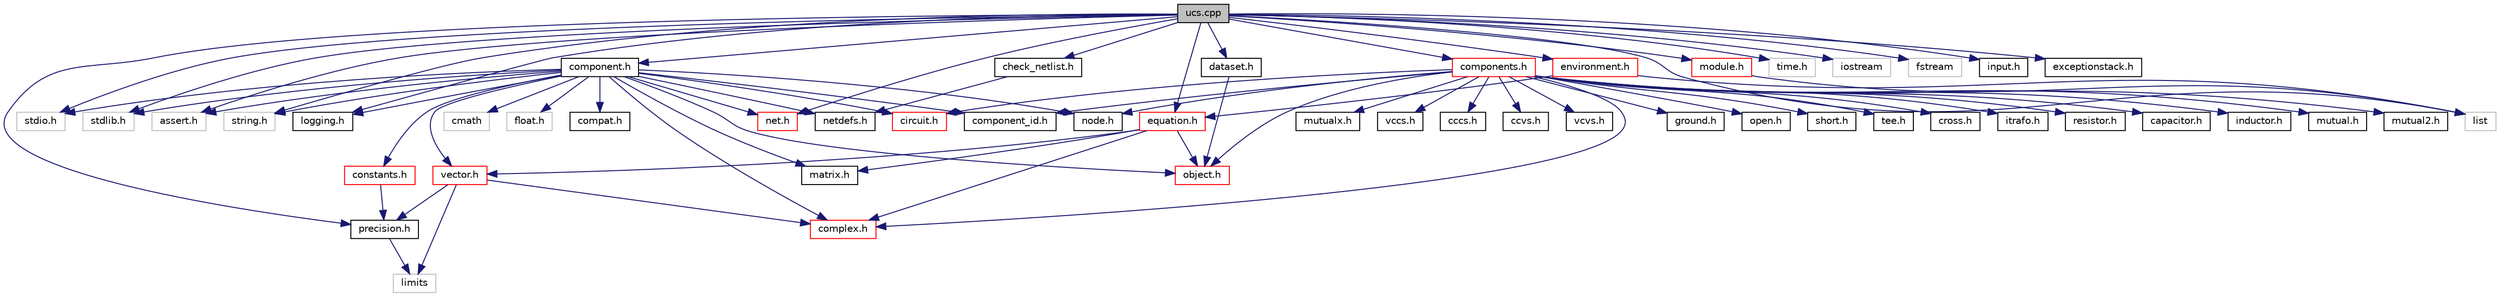 digraph G
{
  edge [fontname="Helvetica",fontsize="10",labelfontname="Helvetica",labelfontsize="10"];
  node [fontname="Helvetica",fontsize="10",shape=record];
  Node1 [label="ucs.cpp",height=0.2,width=0.4,color="black", fillcolor="grey75", style="filled" fontcolor="black"];
  Node1 -> Node2 [color="midnightblue",fontsize="10",style="solid",fontname="Helvetica"];
  Node2 [label="stdio.h",height=0.2,width=0.4,color="grey75", fillcolor="white", style="filled"];
  Node1 -> Node3 [color="midnightblue",fontsize="10",style="solid",fontname="Helvetica"];
  Node3 [label="stdlib.h",height=0.2,width=0.4,color="grey75", fillcolor="white", style="filled"];
  Node1 -> Node4 [color="midnightblue",fontsize="10",style="solid",fontname="Helvetica"];
  Node4 [label="assert.h",height=0.2,width=0.4,color="grey75", fillcolor="white", style="filled"];
  Node1 -> Node5 [color="midnightblue",fontsize="10",style="solid",fontname="Helvetica"];
  Node5 [label="string.h",height=0.2,width=0.4,color="grey75", fillcolor="white", style="filled"];
  Node1 -> Node6 [color="midnightblue",fontsize="10",style="solid",fontname="Helvetica"];
  Node6 [label="time.h",height=0.2,width=0.4,color="grey75", fillcolor="white", style="filled"];
  Node1 -> Node7 [color="midnightblue",fontsize="10",style="solid",fontname="Helvetica"];
  Node7 [label="list",height=0.2,width=0.4,color="grey75", fillcolor="white", style="filled"];
  Node1 -> Node8 [color="midnightblue",fontsize="10",style="solid",fontname="Helvetica"];
  Node8 [label="iostream",height=0.2,width=0.4,color="grey75", fillcolor="white", style="filled"];
  Node1 -> Node9 [color="midnightblue",fontsize="10",style="solid",fontname="Helvetica"];
  Node9 [label="fstream",height=0.2,width=0.4,color="grey75", fillcolor="white", style="filled"];
  Node1 -> Node10 [color="midnightblue",fontsize="10",style="solid",fontname="Helvetica"];
  Node10 [label="logging.h",height=0.2,width=0.4,color="black", fillcolor="white", style="filled",URL="$logging_8h.html"];
  Node1 -> Node11 [color="midnightblue",fontsize="10",style="solid",fontname="Helvetica"];
  Node11 [label="precision.h",height=0.2,width=0.4,color="black", fillcolor="white", style="filled",URL="$precision_8h.html"];
  Node11 -> Node12 [color="midnightblue",fontsize="10",style="solid",fontname="Helvetica"];
  Node12 [label="limits",height=0.2,width=0.4,color="grey75", fillcolor="white", style="filled"];
  Node1 -> Node13 [color="midnightblue",fontsize="10",style="solid",fontname="Helvetica"];
  Node13 [label="component.h",height=0.2,width=0.4,color="black", fillcolor="white", style="filled",URL="$component_8h.html"];
  Node13 -> Node2 [color="midnightblue",fontsize="10",style="solid",fontname="Helvetica"];
  Node13 -> Node3 [color="midnightblue",fontsize="10",style="solid",fontname="Helvetica"];
  Node13 -> Node5 [color="midnightblue",fontsize="10",style="solid",fontname="Helvetica"];
  Node13 -> Node4 [color="midnightblue",fontsize="10",style="solid",fontname="Helvetica"];
  Node13 -> Node14 [color="midnightblue",fontsize="10",style="solid",fontname="Helvetica"];
  Node14 [label="cmath",height=0.2,width=0.4,color="grey75", fillcolor="white", style="filled"];
  Node13 -> Node15 [color="midnightblue",fontsize="10",style="solid",fontname="Helvetica"];
  Node15 [label="float.h",height=0.2,width=0.4,color="grey75", fillcolor="white", style="filled"];
  Node13 -> Node16 [color="midnightblue",fontsize="10",style="solid",fontname="Helvetica"];
  Node16 [label="compat.h",height=0.2,width=0.4,color="black", fillcolor="white", style="filled",URL="$compat_8h.html"];
  Node13 -> Node10 [color="midnightblue",fontsize="10",style="solid",fontname="Helvetica"];
  Node13 -> Node17 [color="midnightblue",fontsize="10",style="solid",fontname="Helvetica"];
  Node17 [label="complex.h",height=0.2,width=0.4,color="red", fillcolor="white", style="filled",URL="$complex_8h.html"];
  Node13 -> Node18 [color="midnightblue",fontsize="10",style="solid",fontname="Helvetica"];
  Node18 [label="object.h",height=0.2,width=0.4,color="red", fillcolor="white", style="filled",URL="$object_8h.html"];
  Node13 -> Node19 [color="midnightblue",fontsize="10",style="solid",fontname="Helvetica"];
  Node19 [label="vector.h",height=0.2,width=0.4,color="red", fillcolor="white", style="filled",URL="$vector_8h.html"];
  Node19 -> Node12 [color="midnightblue",fontsize="10",style="solid",fontname="Helvetica"];
  Node19 -> Node11 [color="midnightblue",fontsize="10",style="solid",fontname="Helvetica"];
  Node19 -> Node17 [color="midnightblue",fontsize="10",style="solid",fontname="Helvetica"];
  Node13 -> Node20 [color="midnightblue",fontsize="10",style="solid",fontname="Helvetica"];
  Node20 [label="matrix.h",height=0.2,width=0.4,color="black", fillcolor="white", style="filled",URL="$matrix_8h.html",tooltip="Dense matrix class header file."];
  Node13 -> Node21 [color="midnightblue",fontsize="10",style="solid",fontname="Helvetica"];
  Node21 [label="node.h",height=0.2,width=0.4,color="black", fillcolor="white", style="filled",URL="$node_8h.html"];
  Node13 -> Node22 [color="midnightblue",fontsize="10",style="solid",fontname="Helvetica"];
  Node22 [label="net.h",height=0.2,width=0.4,color="red", fillcolor="white", style="filled",URL="$net_8h.html"];
  Node13 -> Node23 [color="midnightblue",fontsize="10",style="solid",fontname="Helvetica"];
  Node23 [label="circuit.h",height=0.2,width=0.4,color="red", fillcolor="white", style="filled",URL="$circuit_8h.html",tooltip="The circuit class header file."];
  Node13 -> Node24 [color="midnightblue",fontsize="10",style="solid",fontname="Helvetica"];
  Node24 [label="component_id.h",height=0.2,width=0.4,color="black", fillcolor="white", style="filled",URL="$component__id_8h.html"];
  Node13 -> Node25 [color="midnightblue",fontsize="10",style="solid",fontname="Helvetica"];
  Node25 [label="constants.h",height=0.2,width=0.4,color="red", fillcolor="white", style="filled",URL="$constants_8h.html",tooltip="Global physical constants header file."];
  Node25 -> Node11 [color="midnightblue",fontsize="10",style="solid",fontname="Helvetica"];
  Node13 -> Node26 [color="midnightblue",fontsize="10",style="solid",fontname="Helvetica"];
  Node26 [label="netdefs.h",height=0.2,width=0.4,color="black", fillcolor="white", style="filled",URL="$netdefs_8h.html"];
  Node1 -> Node27 [color="midnightblue",fontsize="10",style="solid",fontname="Helvetica"];
  Node27 [label="components.h",height=0.2,width=0.4,color="red", fillcolor="white", style="filled",URL="$components_8h.html"];
  Node27 -> Node17 [color="midnightblue",fontsize="10",style="solid",fontname="Helvetica"];
  Node27 -> Node18 [color="midnightblue",fontsize="10",style="solid",fontname="Helvetica"];
  Node27 -> Node21 [color="midnightblue",fontsize="10",style="solid",fontname="Helvetica"];
  Node27 -> Node23 [color="midnightblue",fontsize="10",style="solid",fontname="Helvetica"];
  Node27 -> Node24 [color="midnightblue",fontsize="10",style="solid",fontname="Helvetica"];
  Node27 -> Node28 [color="midnightblue",fontsize="10",style="solid",fontname="Helvetica"];
  Node28 [label="ground.h",height=0.2,width=0.4,color="black", fillcolor="white", style="filled",URL="$ground_8h.html"];
  Node27 -> Node29 [color="midnightblue",fontsize="10",style="solid",fontname="Helvetica"];
  Node29 [label="open.h",height=0.2,width=0.4,color="black", fillcolor="white", style="filled",URL="$open_8h.html"];
  Node27 -> Node30 [color="midnightblue",fontsize="10",style="solid",fontname="Helvetica"];
  Node30 [label="short.h",height=0.2,width=0.4,color="black", fillcolor="white", style="filled",URL="$short_8h.html"];
  Node27 -> Node31 [color="midnightblue",fontsize="10",style="solid",fontname="Helvetica"];
  Node31 [label="tee.h",height=0.2,width=0.4,color="black", fillcolor="white", style="filled",URL="$tee_8h.html"];
  Node27 -> Node32 [color="midnightblue",fontsize="10",style="solid",fontname="Helvetica"];
  Node32 [label="cross.h",height=0.2,width=0.4,color="black", fillcolor="white", style="filled",URL="$cross_8h.html"];
  Node27 -> Node33 [color="midnightblue",fontsize="10",style="solid",fontname="Helvetica"];
  Node33 [label="itrafo.h",height=0.2,width=0.4,color="black", fillcolor="white", style="filled",URL="$itrafo_8h.html"];
  Node27 -> Node34 [color="midnightblue",fontsize="10",style="solid",fontname="Helvetica"];
  Node34 [label="resistor.h",height=0.2,width=0.4,color="black", fillcolor="white", style="filled",URL="$resistor_8h.html"];
  Node27 -> Node35 [color="midnightblue",fontsize="10",style="solid",fontname="Helvetica"];
  Node35 [label="capacitor.h",height=0.2,width=0.4,color="black", fillcolor="white", style="filled",URL="$capacitor_8h.html"];
  Node27 -> Node36 [color="midnightblue",fontsize="10",style="solid",fontname="Helvetica"];
  Node36 [label="inductor.h",height=0.2,width=0.4,color="black", fillcolor="white", style="filled",URL="$inductor_8h.html"];
  Node27 -> Node37 [color="midnightblue",fontsize="10",style="solid",fontname="Helvetica"];
  Node37 [label="mutual.h",height=0.2,width=0.4,color="black", fillcolor="white", style="filled",URL="$mutual_8h.html"];
  Node27 -> Node38 [color="midnightblue",fontsize="10",style="solid",fontname="Helvetica"];
  Node38 [label="mutual2.h",height=0.2,width=0.4,color="black", fillcolor="white", style="filled",URL="$mutual2_8h.html"];
  Node27 -> Node39 [color="midnightblue",fontsize="10",style="solid",fontname="Helvetica"];
  Node39 [label="mutualx.h",height=0.2,width=0.4,color="black", fillcolor="white", style="filled",URL="$mutualx_8h.html"];
  Node27 -> Node40 [color="midnightblue",fontsize="10",style="solid",fontname="Helvetica"];
  Node40 [label="vccs.h",height=0.2,width=0.4,color="black", fillcolor="white", style="filled",URL="$vccs_8h.html"];
  Node27 -> Node41 [color="midnightblue",fontsize="10",style="solid",fontname="Helvetica"];
  Node41 [label="cccs.h",height=0.2,width=0.4,color="black", fillcolor="white", style="filled",URL="$cccs_8h.html"];
  Node27 -> Node42 [color="midnightblue",fontsize="10",style="solid",fontname="Helvetica"];
  Node42 [label="ccvs.h",height=0.2,width=0.4,color="black", fillcolor="white", style="filled",URL="$ccvs_8h.html"];
  Node27 -> Node43 [color="midnightblue",fontsize="10",style="solid",fontname="Helvetica"];
  Node43 [label="vcvs.h",height=0.2,width=0.4,color="black", fillcolor="white", style="filled",URL="$vcvs_8h.html"];
  Node1 -> Node22 [color="midnightblue",fontsize="10",style="solid",fontname="Helvetica"];
  Node1 -> Node44 [color="midnightblue",fontsize="10",style="solid",fontname="Helvetica"];
  Node44 [label="input.h",height=0.2,width=0.4,color="black", fillcolor="white", style="filled",URL="$input_8h.html"];
  Node1 -> Node45 [color="midnightblue",fontsize="10",style="solid",fontname="Helvetica"];
  Node45 [label="dataset.h",height=0.2,width=0.4,color="black", fillcolor="white", style="filled",URL="$dataset_8h.html"];
  Node45 -> Node18 [color="midnightblue",fontsize="10",style="solid",fontname="Helvetica"];
  Node1 -> Node46 [color="midnightblue",fontsize="10",style="solid",fontname="Helvetica"];
  Node46 [label="equation.h",height=0.2,width=0.4,color="red", fillcolor="white", style="filled",URL="$equation_8h.html"];
  Node46 -> Node18 [color="midnightblue",fontsize="10",style="solid",fontname="Helvetica"];
  Node46 -> Node17 [color="midnightblue",fontsize="10",style="solid",fontname="Helvetica"];
  Node46 -> Node19 [color="midnightblue",fontsize="10",style="solid",fontname="Helvetica"];
  Node46 -> Node20 [color="midnightblue",fontsize="10",style="solid",fontname="Helvetica"];
  Node1 -> Node47 [color="midnightblue",fontsize="10",style="solid",fontname="Helvetica"];
  Node47 [label="environment.h",height=0.2,width=0.4,color="red", fillcolor="white", style="filled",URL="$environment_8h.html",tooltip="The environment class definition."];
  Node47 -> Node7 [color="midnightblue",fontsize="10",style="solid",fontname="Helvetica"];
  Node47 -> Node46 [color="midnightblue",fontsize="10",style="solid",fontname="Helvetica"];
  Node1 -> Node48 [color="midnightblue",fontsize="10",style="solid",fontname="Helvetica"];
  Node48 [label="exceptionstack.h",height=0.2,width=0.4,color="black", fillcolor="white", style="filled",URL="$exceptionstack_8h.html"];
  Node1 -> Node49 [color="midnightblue",fontsize="10",style="solid",fontname="Helvetica"];
  Node49 [label="check_netlist.h",height=0.2,width=0.4,color="black", fillcolor="white", style="filled",URL="$check__netlist_8h.html"];
  Node49 -> Node26 [color="midnightblue",fontsize="10",style="solid",fontname="Helvetica"];
  Node1 -> Node50 [color="midnightblue",fontsize="10",style="solid",fontname="Helvetica"];
  Node50 [label="module.h",height=0.2,width=0.4,color="red", fillcolor="white", style="filled",URL="$module_8h.html"];
  Node50 -> Node7 [color="midnightblue",fontsize="10",style="solid",fontname="Helvetica"];
}
